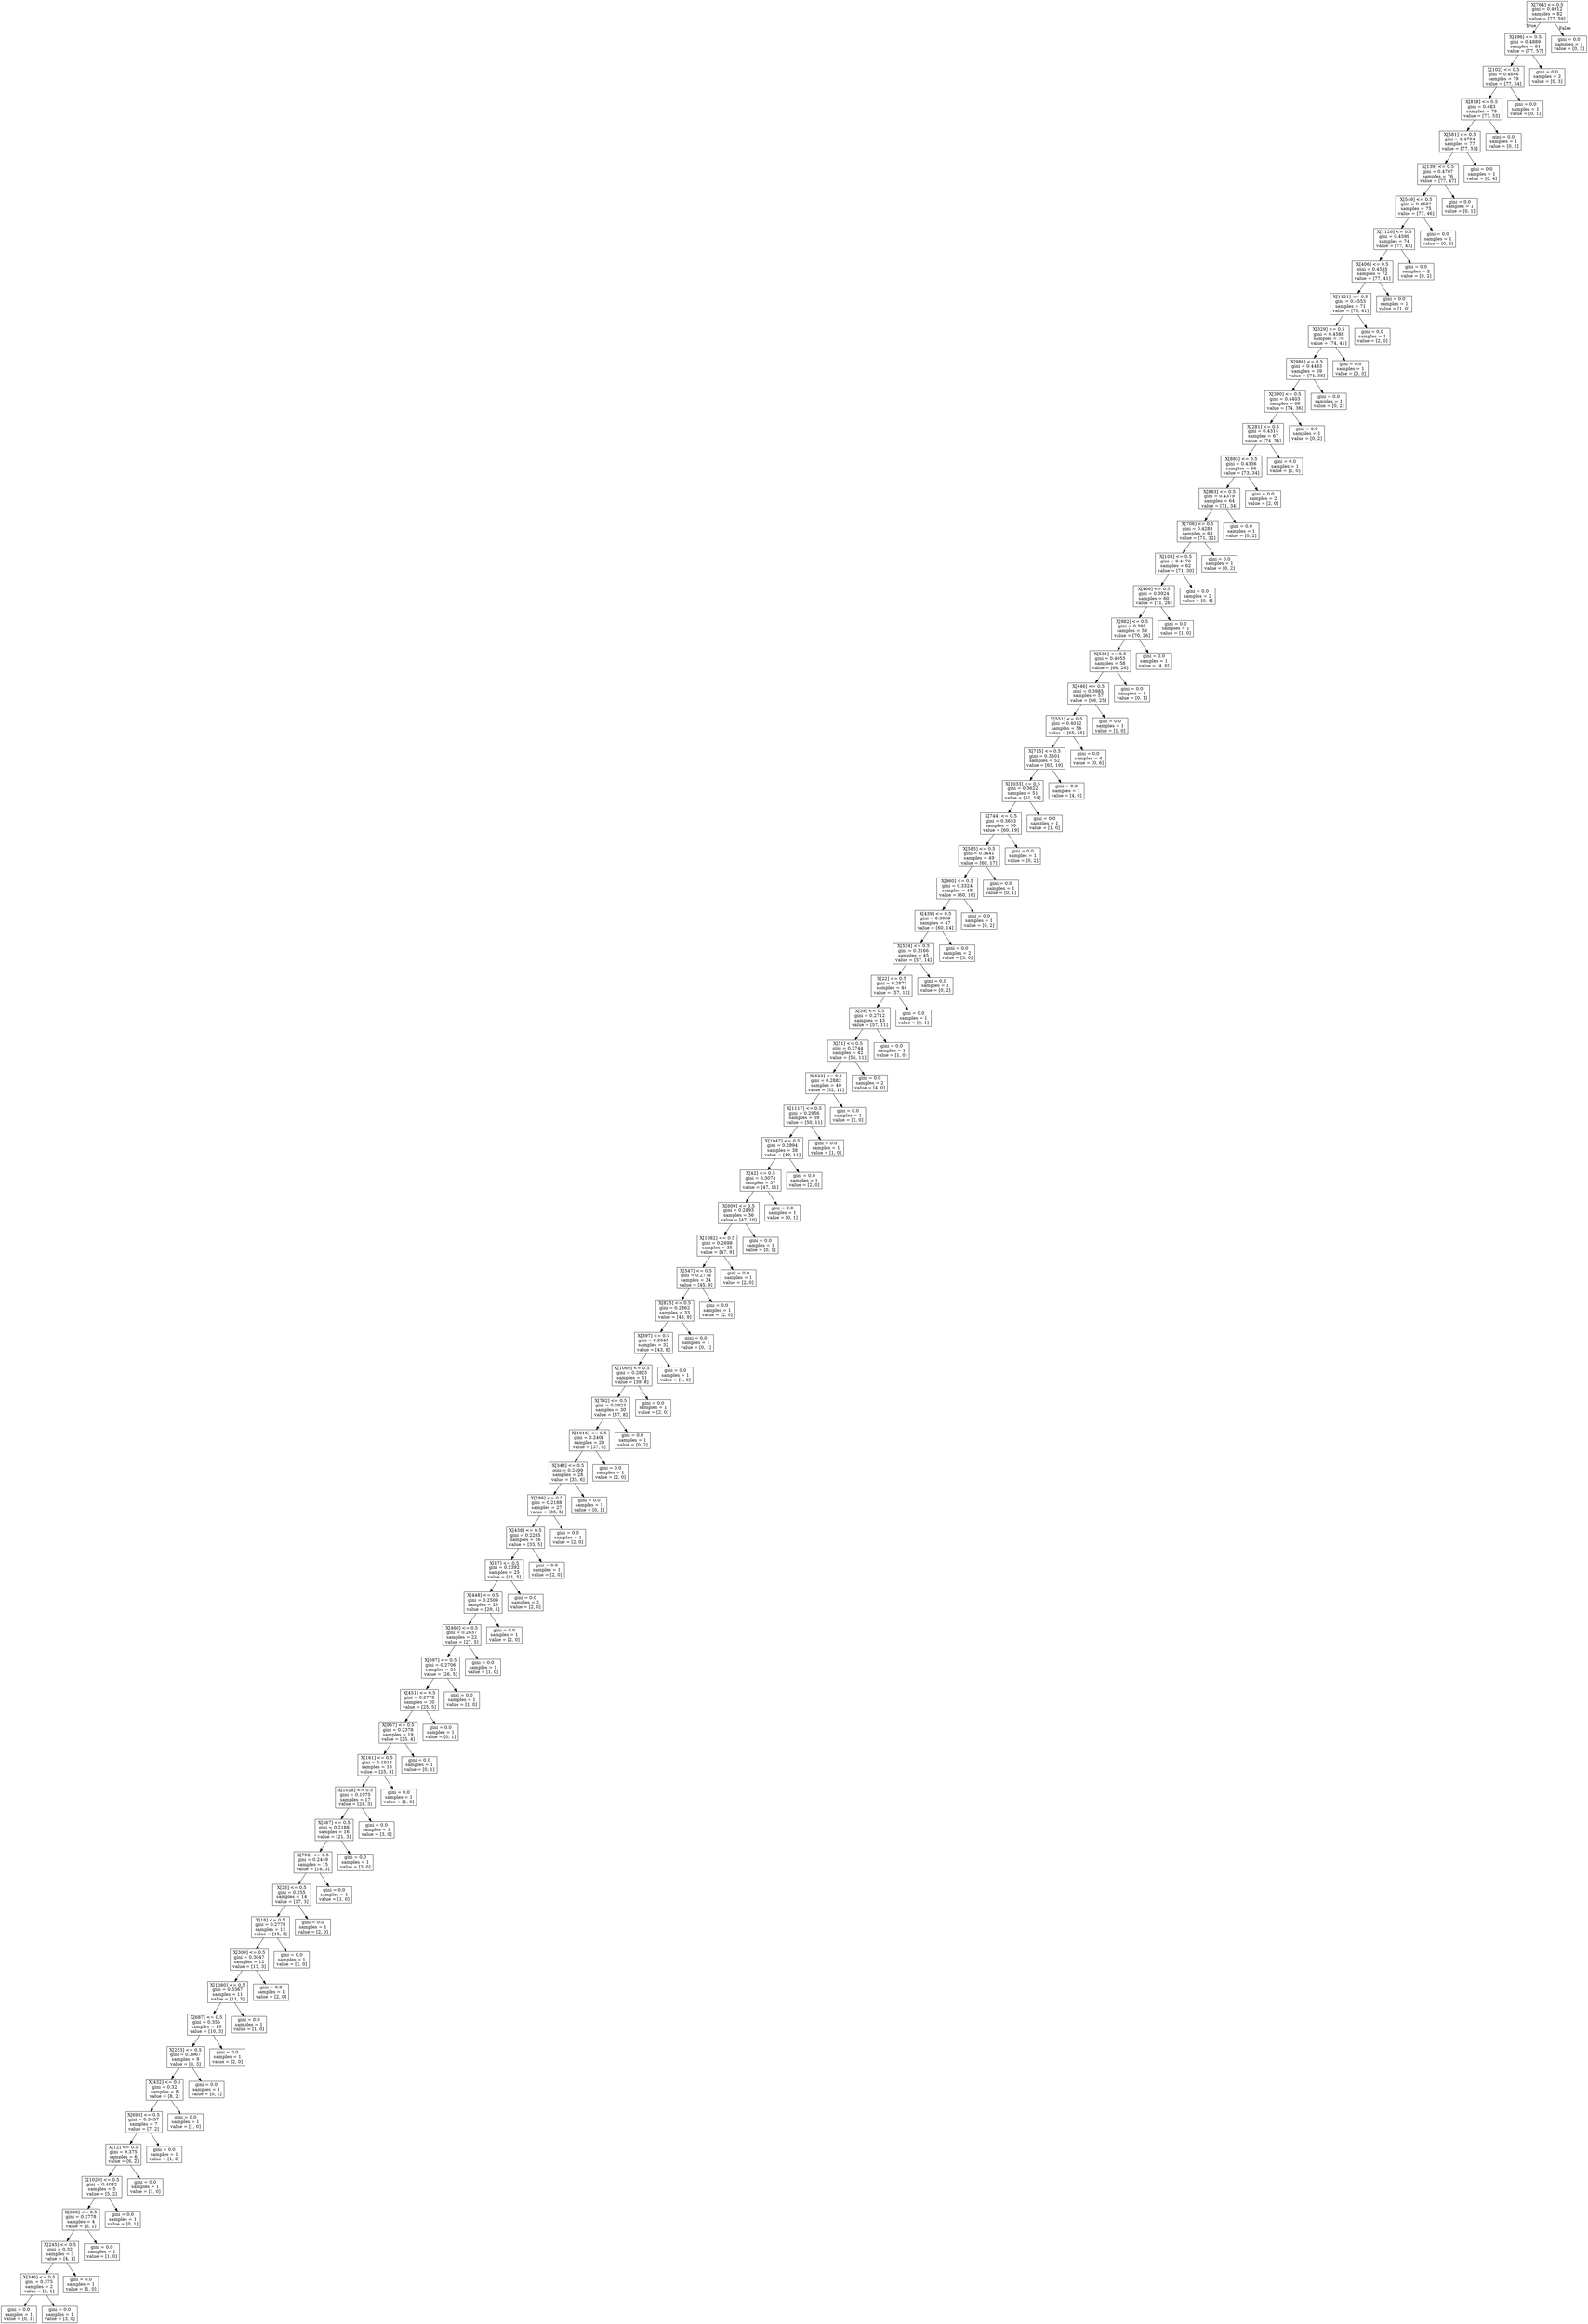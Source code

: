 digraph Tree {
node [shape=box] ;
0 [label="X[764] <= 0.5\ngini = 0.4912\nsamples = 82\nvalue = [77, 59]"] ;
1 [label="X[496] <= 0.5\ngini = 0.4889\nsamples = 81\nvalue = [77, 57]"] ;
0 -> 1 [labeldistance=2.5, labelangle=45, headlabel="True"] ;
2 [label="X[102] <= 0.5\ngini = 0.4846\nsamples = 79\nvalue = [77, 54]"] ;
1 -> 2 ;
3 [label="X[818] <= 0.5\ngini = 0.483\nsamples = 78\nvalue = [77, 53]"] ;
2 -> 3 ;
4 [label="X[581] <= 0.5\ngini = 0.4794\nsamples = 77\nvalue = [77, 51]"] ;
3 -> 4 ;
5 [label="X[139] <= 0.5\ngini = 0.4707\nsamples = 76\nvalue = [77, 47]"] ;
4 -> 5 ;
6 [label="X[549] <= 0.5\ngini = 0.4682\nsamples = 75\nvalue = [77, 46]"] ;
5 -> 6 ;
7 [label="X[1126] <= 0.5\ngini = 0.4599\nsamples = 74\nvalue = [77, 43]"] ;
6 -> 7 ;
8 [label="X[406] <= 0.5\ngini = 0.4535\nsamples = 72\nvalue = [77, 41]"] ;
7 -> 8 ;
9 [label="X[1121] <= 0.5\ngini = 0.4553\nsamples = 71\nvalue = [76, 41]"] ;
8 -> 9 ;
10 [label="X[329] <= 0.5\ngini = 0.4588\nsamples = 70\nvalue = [74, 41]"] ;
9 -> 10 ;
11 [label="X[986] <= 0.5\ngini = 0.4483\nsamples = 69\nvalue = [74, 38]"] ;
10 -> 11 ;
12 [label="X[390] <= 0.5\ngini = 0.4403\nsamples = 68\nvalue = [74, 36]"] ;
11 -> 12 ;
13 [label="X[281] <= 0.5\ngini = 0.4314\nsamples = 67\nvalue = [74, 34]"] ;
12 -> 13 ;
14 [label="X[885] <= 0.5\ngini = 0.4336\nsamples = 66\nvalue = [73, 34]"] ;
13 -> 14 ;
15 [label="X[883] <= 0.5\ngini = 0.4379\nsamples = 64\nvalue = [71, 34]"] ;
14 -> 15 ;
16 [label="X[706] <= 0.5\ngini = 0.4283\nsamples = 63\nvalue = [71, 32]"] ;
15 -> 16 ;
17 [label="X[103] <= 0.5\ngini = 0.4176\nsamples = 62\nvalue = [71, 30]"] ;
16 -> 17 ;
18 [label="X[466] <= 0.5\ngini = 0.3924\nsamples = 60\nvalue = [71, 26]"] ;
17 -> 18 ;
19 [label="X[982] <= 0.5\ngini = 0.395\nsamples = 59\nvalue = [70, 26]"] ;
18 -> 19 ;
20 [label="X[531] <= 0.5\ngini = 0.4055\nsamples = 58\nvalue = [66, 26]"] ;
19 -> 20 ;
21 [label="X[446] <= 0.5\ngini = 0.3985\nsamples = 57\nvalue = [66, 25]"] ;
20 -> 21 ;
22 [label="X[551] <= 0.5\ngini = 0.4012\nsamples = 56\nvalue = [65, 25]"] ;
21 -> 22 ;
23 [label="X[715] <= 0.5\ngini = 0.3501\nsamples = 52\nvalue = [65, 19]"] ;
22 -> 23 ;
24 [label="X[1033] <= 0.5\ngini = 0.3622\nsamples = 51\nvalue = [61, 19]"] ;
23 -> 24 ;
25 [label="X[744] <= 0.5\ngini = 0.3653\nsamples = 50\nvalue = [60, 19]"] ;
24 -> 25 ;
26 [label="X[585] <= 0.5\ngini = 0.3441\nsamples = 49\nvalue = [60, 17]"] ;
25 -> 26 ;
27 [label="X[960] <= 0.5\ngini = 0.3324\nsamples = 48\nvalue = [60, 16]"] ;
26 -> 27 ;
28 [label="X[439] <= 0.5\ngini = 0.3068\nsamples = 47\nvalue = [60, 14]"] ;
27 -> 28 ;
29 [label="X[524] <= 0.5\ngini = 0.3166\nsamples = 45\nvalue = [57, 14]"] ;
28 -> 29 ;
30 [label="X[22] <= 0.5\ngini = 0.2873\nsamples = 44\nvalue = [57, 12]"] ;
29 -> 30 ;
31 [label="X[39] <= 0.5\ngini = 0.2712\nsamples = 43\nvalue = [57, 11]"] ;
30 -> 31 ;
32 [label="X[51] <= 0.5\ngini = 0.2744\nsamples = 42\nvalue = [56, 11]"] ;
31 -> 32 ;
33 [label="X[623] <= 0.5\ngini = 0.2882\nsamples = 40\nvalue = [52, 11]"] ;
32 -> 33 ;
34 [label="X[1117] <= 0.5\ngini = 0.2956\nsamples = 39\nvalue = [50, 11]"] ;
33 -> 34 ;
35 [label="X[1047] <= 0.5\ngini = 0.2994\nsamples = 38\nvalue = [49, 11]"] ;
34 -> 35 ;
36 [label="X[42] <= 0.5\ngini = 0.3074\nsamples = 37\nvalue = [47, 11]"] ;
35 -> 36 ;
37 [label="X[609] <= 0.5\ngini = 0.2893\nsamples = 36\nvalue = [47, 10]"] ;
36 -> 37 ;
38 [label="X[1082] <= 0.5\ngini = 0.2698\nsamples = 35\nvalue = [47, 9]"] ;
37 -> 38 ;
39 [label="X[547] <= 0.5\ngini = 0.2778\nsamples = 34\nvalue = [45, 9]"] ;
38 -> 39 ;
40 [label="X[825] <= 0.5\ngini = 0.2862\nsamples = 33\nvalue = [43, 9]"] ;
39 -> 40 ;
41 [label="X[397] <= 0.5\ngini = 0.2645\nsamples = 32\nvalue = [43, 8]"] ;
40 -> 41 ;
42 [label="X[1069] <= 0.5\ngini = 0.2825\nsamples = 31\nvalue = [39, 8]"] ;
41 -> 42 ;
43 [label="X[792] <= 0.5\ngini = 0.2923\nsamples = 30\nvalue = [37, 8]"] ;
42 -> 43 ;
44 [label="X[1016] <= 0.5\ngini = 0.2401\nsamples = 29\nvalue = [37, 6]"] ;
43 -> 44 ;
45 [label="X[348] <= 0.5\ngini = 0.2499\nsamples = 28\nvalue = [35, 6]"] ;
44 -> 45 ;
46 [label="X[298] <= 0.5\ngini = 0.2188\nsamples = 27\nvalue = [35, 5]"] ;
45 -> 46 ;
47 [label="X[438] <= 0.5\ngini = 0.2285\nsamples = 26\nvalue = [33, 5]"] ;
46 -> 47 ;
48 [label="X[87] <= 0.5\ngini = 0.2392\nsamples = 25\nvalue = [31, 5]"] ;
47 -> 48 ;
49 [label="X[448] <= 0.5\ngini = 0.2509\nsamples = 23\nvalue = [29, 5]"] ;
48 -> 49 ;
50 [label="X[460] <= 0.5\ngini = 0.2637\nsamples = 22\nvalue = [27, 5]"] ;
49 -> 50 ;
51 [label="X[697] <= 0.5\ngini = 0.2706\nsamples = 21\nvalue = [26, 5]"] ;
50 -> 51 ;
52 [label="X[451] <= 0.5\ngini = 0.2778\nsamples = 20\nvalue = [25, 5]"] ;
51 -> 52 ;
53 [label="X[957] <= 0.5\ngini = 0.2378\nsamples = 19\nvalue = [25, 4]"] ;
52 -> 53 ;
54 [label="X[161] <= 0.5\ngini = 0.1913\nsamples = 18\nvalue = [25, 3]"] ;
53 -> 54 ;
55 [label="X[1028] <= 0.5\ngini = 0.1975\nsamples = 17\nvalue = [24, 3]"] ;
54 -> 55 ;
56 [label="X[567] <= 0.5\ngini = 0.2188\nsamples = 16\nvalue = [21, 3]"] ;
55 -> 56 ;
57 [label="X[752] <= 0.5\ngini = 0.2449\nsamples = 15\nvalue = [18, 3]"] ;
56 -> 57 ;
58 [label="X[26] <= 0.5\ngini = 0.255\nsamples = 14\nvalue = [17, 3]"] ;
57 -> 58 ;
59 [label="X[18] <= 0.5\ngini = 0.2778\nsamples = 13\nvalue = [15, 3]"] ;
58 -> 59 ;
60 [label="X[300] <= 0.5\ngini = 0.3047\nsamples = 12\nvalue = [13, 3]"] ;
59 -> 60 ;
61 [label="X[1080] <= 0.5\ngini = 0.3367\nsamples = 11\nvalue = [11, 3]"] ;
60 -> 61 ;
62 [label="X[687] <= 0.5\ngini = 0.355\nsamples = 10\nvalue = [10, 3]"] ;
61 -> 62 ;
63 [label="X[253] <= 0.5\ngini = 0.3967\nsamples = 9\nvalue = [8, 3]"] ;
62 -> 63 ;
64 [label="X[432] <= 0.5\ngini = 0.32\nsamples = 8\nvalue = [8, 2]"] ;
63 -> 64 ;
65 [label="X[693] <= 0.5\ngini = 0.3457\nsamples = 7\nvalue = [7, 2]"] ;
64 -> 65 ;
66 [label="X[12] <= 0.5\ngini = 0.375\nsamples = 6\nvalue = [6, 2]"] ;
65 -> 66 ;
67 [label="X[1020] <= 0.5\ngini = 0.4082\nsamples = 5\nvalue = [5, 2]"] ;
66 -> 67 ;
68 [label="X[630] <= 0.5\ngini = 0.2778\nsamples = 4\nvalue = [5, 1]"] ;
67 -> 68 ;
69 [label="X[245] <= 0.5\ngini = 0.32\nsamples = 3\nvalue = [4, 1]"] ;
68 -> 69 ;
70 [label="X[346] <= 0.5\ngini = 0.375\nsamples = 2\nvalue = [3, 1]"] ;
69 -> 70 ;
71 [label="gini = 0.0\nsamples = 1\nvalue = [0, 1]"] ;
70 -> 71 ;
72 [label="gini = 0.0\nsamples = 1\nvalue = [3, 0]"] ;
70 -> 72 ;
73 [label="gini = 0.0\nsamples = 1\nvalue = [1, 0]"] ;
69 -> 73 ;
74 [label="gini = 0.0\nsamples = 1\nvalue = [1, 0]"] ;
68 -> 74 ;
75 [label="gini = 0.0\nsamples = 1\nvalue = [0, 1]"] ;
67 -> 75 ;
76 [label="gini = 0.0\nsamples = 1\nvalue = [1, 0]"] ;
66 -> 76 ;
77 [label="gini = 0.0\nsamples = 1\nvalue = [1, 0]"] ;
65 -> 77 ;
78 [label="gini = 0.0\nsamples = 1\nvalue = [1, 0]"] ;
64 -> 78 ;
79 [label="gini = 0.0\nsamples = 1\nvalue = [0, 1]"] ;
63 -> 79 ;
80 [label="gini = 0.0\nsamples = 1\nvalue = [2, 0]"] ;
62 -> 80 ;
81 [label="gini = 0.0\nsamples = 1\nvalue = [1, 0]"] ;
61 -> 81 ;
82 [label="gini = 0.0\nsamples = 1\nvalue = [2, 0]"] ;
60 -> 82 ;
83 [label="gini = 0.0\nsamples = 1\nvalue = [2, 0]"] ;
59 -> 83 ;
84 [label="gini = 0.0\nsamples = 1\nvalue = [2, 0]"] ;
58 -> 84 ;
85 [label="gini = 0.0\nsamples = 1\nvalue = [1, 0]"] ;
57 -> 85 ;
86 [label="gini = 0.0\nsamples = 1\nvalue = [3, 0]"] ;
56 -> 86 ;
87 [label="gini = 0.0\nsamples = 1\nvalue = [3, 0]"] ;
55 -> 87 ;
88 [label="gini = 0.0\nsamples = 1\nvalue = [1, 0]"] ;
54 -> 88 ;
89 [label="gini = 0.0\nsamples = 1\nvalue = [0, 1]"] ;
53 -> 89 ;
90 [label="gini = 0.0\nsamples = 1\nvalue = [0, 1]"] ;
52 -> 90 ;
91 [label="gini = 0.0\nsamples = 1\nvalue = [1, 0]"] ;
51 -> 91 ;
92 [label="gini = 0.0\nsamples = 1\nvalue = [1, 0]"] ;
50 -> 92 ;
93 [label="gini = 0.0\nsamples = 1\nvalue = [2, 0]"] ;
49 -> 93 ;
94 [label="gini = 0.0\nsamples = 2\nvalue = [2, 0]"] ;
48 -> 94 ;
95 [label="gini = 0.0\nsamples = 1\nvalue = [2, 0]"] ;
47 -> 95 ;
96 [label="gini = 0.0\nsamples = 1\nvalue = [2, 0]"] ;
46 -> 96 ;
97 [label="gini = 0.0\nsamples = 1\nvalue = [0, 1]"] ;
45 -> 97 ;
98 [label="gini = 0.0\nsamples = 1\nvalue = [2, 0]"] ;
44 -> 98 ;
99 [label="gini = 0.0\nsamples = 1\nvalue = [0, 2]"] ;
43 -> 99 ;
100 [label="gini = 0.0\nsamples = 1\nvalue = [2, 0]"] ;
42 -> 100 ;
101 [label="gini = 0.0\nsamples = 1\nvalue = [4, 0]"] ;
41 -> 101 ;
102 [label="gini = 0.0\nsamples = 1\nvalue = [0, 1]"] ;
40 -> 102 ;
103 [label="gini = 0.0\nsamples = 1\nvalue = [2, 0]"] ;
39 -> 103 ;
104 [label="gini = 0.0\nsamples = 1\nvalue = [2, 0]"] ;
38 -> 104 ;
105 [label="gini = 0.0\nsamples = 1\nvalue = [0, 1]"] ;
37 -> 105 ;
106 [label="gini = 0.0\nsamples = 1\nvalue = [0, 1]"] ;
36 -> 106 ;
107 [label="gini = 0.0\nsamples = 1\nvalue = [2, 0]"] ;
35 -> 107 ;
108 [label="gini = 0.0\nsamples = 1\nvalue = [1, 0]"] ;
34 -> 108 ;
109 [label="gini = 0.0\nsamples = 1\nvalue = [2, 0]"] ;
33 -> 109 ;
110 [label="gini = 0.0\nsamples = 2\nvalue = [4, 0]"] ;
32 -> 110 ;
111 [label="gini = 0.0\nsamples = 1\nvalue = [1, 0]"] ;
31 -> 111 ;
112 [label="gini = 0.0\nsamples = 1\nvalue = [0, 1]"] ;
30 -> 112 ;
113 [label="gini = 0.0\nsamples = 1\nvalue = [0, 2]"] ;
29 -> 113 ;
114 [label="gini = 0.0\nsamples = 2\nvalue = [3, 0]"] ;
28 -> 114 ;
115 [label="gini = 0.0\nsamples = 1\nvalue = [0, 2]"] ;
27 -> 115 ;
116 [label="gini = 0.0\nsamples = 1\nvalue = [0, 1]"] ;
26 -> 116 ;
117 [label="gini = 0.0\nsamples = 1\nvalue = [0, 2]"] ;
25 -> 117 ;
118 [label="gini = 0.0\nsamples = 1\nvalue = [1, 0]"] ;
24 -> 118 ;
119 [label="gini = 0.0\nsamples = 1\nvalue = [4, 0]"] ;
23 -> 119 ;
120 [label="gini = 0.0\nsamples = 4\nvalue = [0, 6]"] ;
22 -> 120 ;
121 [label="gini = 0.0\nsamples = 1\nvalue = [1, 0]"] ;
21 -> 121 ;
122 [label="gini = 0.0\nsamples = 1\nvalue = [0, 1]"] ;
20 -> 122 ;
123 [label="gini = 0.0\nsamples = 1\nvalue = [4, 0]"] ;
19 -> 123 ;
124 [label="gini = 0.0\nsamples = 1\nvalue = [1, 0]"] ;
18 -> 124 ;
125 [label="gini = 0.0\nsamples = 2\nvalue = [0, 4]"] ;
17 -> 125 ;
126 [label="gini = 0.0\nsamples = 1\nvalue = [0, 2]"] ;
16 -> 126 ;
127 [label="gini = 0.0\nsamples = 1\nvalue = [0, 2]"] ;
15 -> 127 ;
128 [label="gini = 0.0\nsamples = 2\nvalue = [2, 0]"] ;
14 -> 128 ;
129 [label="gini = 0.0\nsamples = 1\nvalue = [1, 0]"] ;
13 -> 129 ;
130 [label="gini = 0.0\nsamples = 1\nvalue = [0, 2]"] ;
12 -> 130 ;
131 [label="gini = 0.0\nsamples = 1\nvalue = [0, 2]"] ;
11 -> 131 ;
132 [label="gini = 0.0\nsamples = 1\nvalue = [0, 3]"] ;
10 -> 132 ;
133 [label="gini = 0.0\nsamples = 1\nvalue = [2, 0]"] ;
9 -> 133 ;
134 [label="gini = 0.0\nsamples = 1\nvalue = [1, 0]"] ;
8 -> 134 ;
135 [label="gini = 0.0\nsamples = 2\nvalue = [0, 2]"] ;
7 -> 135 ;
136 [label="gini = 0.0\nsamples = 1\nvalue = [0, 3]"] ;
6 -> 136 ;
137 [label="gini = 0.0\nsamples = 1\nvalue = [0, 1]"] ;
5 -> 137 ;
138 [label="gini = 0.0\nsamples = 1\nvalue = [0, 4]"] ;
4 -> 138 ;
139 [label="gini = 0.0\nsamples = 1\nvalue = [0, 2]"] ;
3 -> 139 ;
140 [label="gini = 0.0\nsamples = 1\nvalue = [0, 1]"] ;
2 -> 140 ;
141 [label="gini = 0.0\nsamples = 2\nvalue = [0, 3]"] ;
1 -> 141 ;
142 [label="gini = 0.0\nsamples = 1\nvalue = [0, 2]"] ;
0 -> 142 [labeldistance=2.5, labelangle=-45, headlabel="False"] ;
}